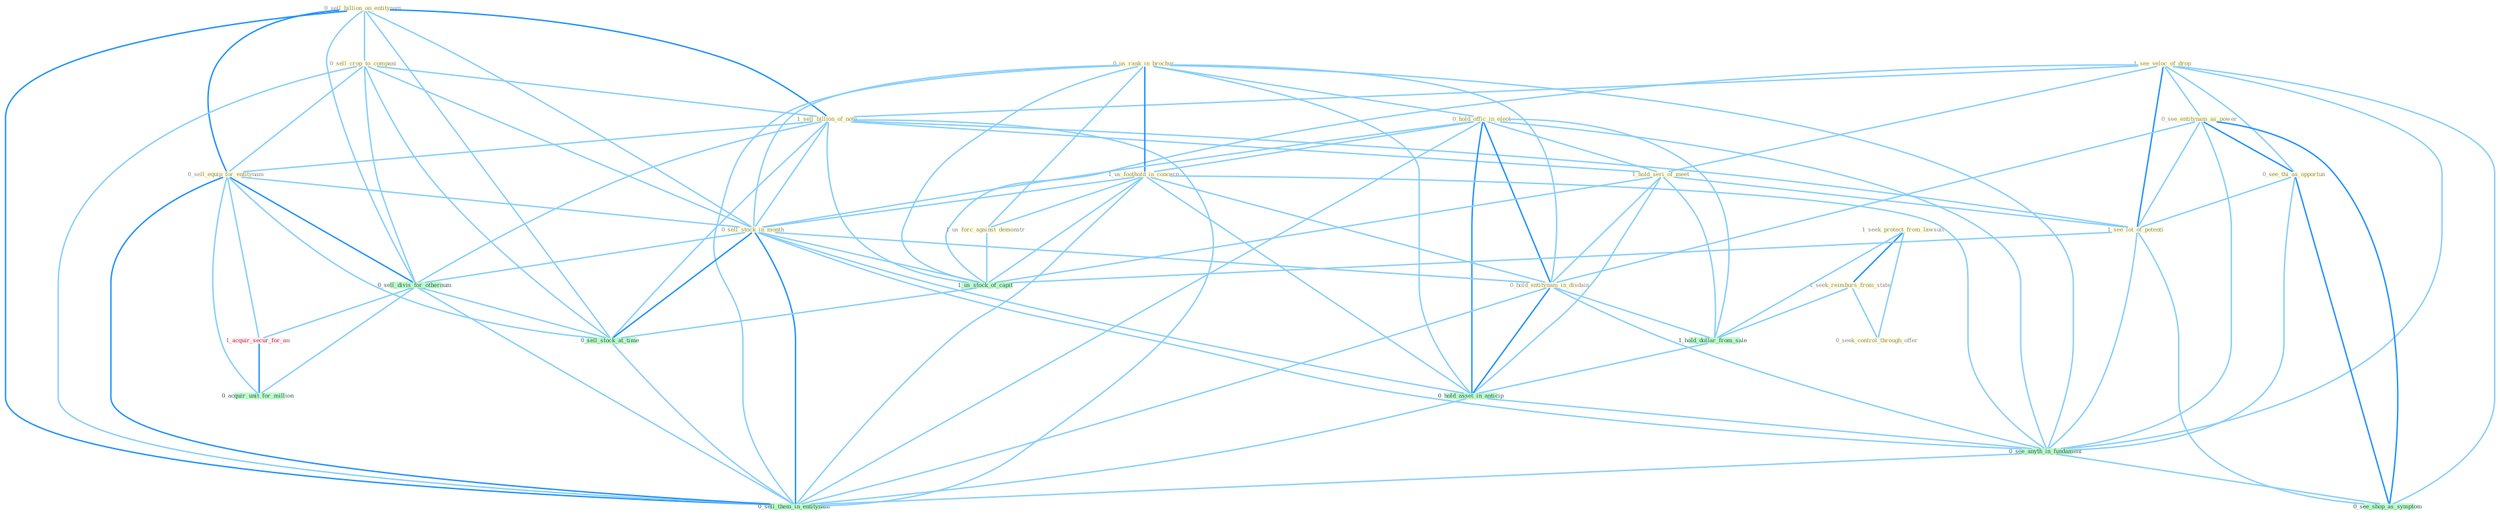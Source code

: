 Graph G{ 
    node
    [shape=polygon,style=filled,width=.5,height=.06,color="#BDFCC9",fixedsize=true,fontsize=4,
    fontcolor="#2f4f4f"];
    {node
    [color="#ffffe0", fontcolor="#8b7d6b"] "0_sell_billion_on_entitynam " "0_sell_crop_to_compani " "1_see_veloc_of_drop " "1_seek_protect_from_lawsuit " "1_sell_billion_of_note " "0_see_entitynam_as_power " "0_us_rank_in_brochur " "0_hold_offic_in_elect " "1_seek_reimburs_from_state " "1_hold_seri_of_meet " "1_us_foothold_in_concern " "0_sell_equip_for_entitynam " "0_see_thi_as_opportun " "0_sell_stock_in_month " "0_seek_control_through_offer " "1_see_lot_of_potenti " "0_hold_entitynam_in_disdain " "1_us_forc_against_demonstr "}
{node [color="#fff0f5", fontcolor="#b22222"] "1_acquir_secur_for_an "}
edge [color="#B0E2FF"];

	"0_sell_billion_on_entitynam " -- "0_sell_crop_to_compani " [w="1", color="#87cefa" ];
	"0_sell_billion_on_entitynam " -- "1_sell_billion_of_note " [w="2", color="#1e90ff" , len=0.8];
	"0_sell_billion_on_entitynam " -- "0_sell_equip_for_entitynam " [w="2", color="#1e90ff" , len=0.8];
	"0_sell_billion_on_entitynam " -- "0_sell_stock_in_month " [w="1", color="#87cefa" ];
	"0_sell_billion_on_entitynam " -- "0_sell_divis_for_othernum " [w="1", color="#87cefa" ];
	"0_sell_billion_on_entitynam " -- "0_sell_stock_at_time " [w="1", color="#87cefa" ];
	"0_sell_billion_on_entitynam " -- "0_sell_them_in_entitynam " [w="2", color="#1e90ff" , len=0.8];
	"0_sell_crop_to_compani " -- "1_sell_billion_of_note " [w="1", color="#87cefa" ];
	"0_sell_crop_to_compani " -- "0_sell_equip_for_entitynam " [w="1", color="#87cefa" ];
	"0_sell_crop_to_compani " -- "0_sell_stock_in_month " [w="1", color="#87cefa" ];
	"0_sell_crop_to_compani " -- "0_sell_divis_for_othernum " [w="1", color="#87cefa" ];
	"0_sell_crop_to_compani " -- "0_sell_stock_at_time " [w="1", color="#87cefa" ];
	"0_sell_crop_to_compani " -- "0_sell_them_in_entitynam " [w="1", color="#87cefa" ];
	"1_see_veloc_of_drop " -- "1_sell_billion_of_note " [w="1", color="#87cefa" ];
	"1_see_veloc_of_drop " -- "0_see_entitynam_as_power " [w="1", color="#87cefa" ];
	"1_see_veloc_of_drop " -- "1_hold_seri_of_meet " [w="1", color="#87cefa" ];
	"1_see_veloc_of_drop " -- "0_see_thi_as_opportun " [w="1", color="#87cefa" ];
	"1_see_veloc_of_drop " -- "1_see_lot_of_potenti " [w="2", color="#1e90ff" , len=0.8];
	"1_see_veloc_of_drop " -- "1_us_stock_of_capit " [w="1", color="#87cefa" ];
	"1_see_veloc_of_drop " -- "0_see_anyth_in_fundament " [w="1", color="#87cefa" ];
	"1_see_veloc_of_drop " -- "0_see_shop_as_symptom " [w="1", color="#87cefa" ];
	"1_seek_protect_from_lawsuit " -- "1_seek_reimburs_from_state " [w="2", color="#1e90ff" , len=0.8];
	"1_seek_protect_from_lawsuit " -- "0_seek_control_through_offer " [w="1", color="#87cefa" ];
	"1_seek_protect_from_lawsuit " -- "1_hold_dollar_from_sale " [w="1", color="#87cefa" ];
	"1_sell_billion_of_note " -- "1_hold_seri_of_meet " [w="1", color="#87cefa" ];
	"1_sell_billion_of_note " -- "0_sell_equip_for_entitynam " [w="1", color="#87cefa" ];
	"1_sell_billion_of_note " -- "0_sell_stock_in_month " [w="1", color="#87cefa" ];
	"1_sell_billion_of_note " -- "1_see_lot_of_potenti " [w="1", color="#87cefa" ];
	"1_sell_billion_of_note " -- "0_sell_divis_for_othernum " [w="1", color="#87cefa" ];
	"1_sell_billion_of_note " -- "1_us_stock_of_capit " [w="1", color="#87cefa" ];
	"1_sell_billion_of_note " -- "0_sell_stock_at_time " [w="1", color="#87cefa" ];
	"1_sell_billion_of_note " -- "0_sell_them_in_entitynam " [w="1", color="#87cefa" ];
	"0_see_entitynam_as_power " -- "0_see_thi_as_opportun " [w="2", color="#1e90ff" , len=0.8];
	"0_see_entitynam_as_power " -- "1_see_lot_of_potenti " [w="1", color="#87cefa" ];
	"0_see_entitynam_as_power " -- "0_hold_entitynam_in_disdain " [w="1", color="#87cefa" ];
	"0_see_entitynam_as_power " -- "0_see_anyth_in_fundament " [w="1", color="#87cefa" ];
	"0_see_entitynam_as_power " -- "0_see_shop_as_symptom " [w="2", color="#1e90ff" , len=0.8];
	"0_us_rank_in_brochur " -- "0_hold_offic_in_elect " [w="1", color="#87cefa" ];
	"0_us_rank_in_brochur " -- "1_us_foothold_in_concern " [w="2", color="#1e90ff" , len=0.8];
	"0_us_rank_in_brochur " -- "0_sell_stock_in_month " [w="1", color="#87cefa" ];
	"0_us_rank_in_brochur " -- "0_hold_entitynam_in_disdain " [w="1", color="#87cefa" ];
	"0_us_rank_in_brochur " -- "1_us_forc_against_demonstr " [w="1", color="#87cefa" ];
	"0_us_rank_in_brochur " -- "1_us_stock_of_capit " [w="1", color="#87cefa" ];
	"0_us_rank_in_brochur " -- "0_hold_asset_in_anticip " [w="1", color="#87cefa" ];
	"0_us_rank_in_brochur " -- "0_see_anyth_in_fundament " [w="1", color="#87cefa" ];
	"0_us_rank_in_brochur " -- "0_sell_them_in_entitynam " [w="1", color="#87cefa" ];
	"0_hold_offic_in_elect " -- "1_hold_seri_of_meet " [w="1", color="#87cefa" ];
	"0_hold_offic_in_elect " -- "1_us_foothold_in_concern " [w="1", color="#87cefa" ];
	"0_hold_offic_in_elect " -- "0_sell_stock_in_month " [w="1", color="#87cefa" ];
	"0_hold_offic_in_elect " -- "0_hold_entitynam_in_disdain " [w="2", color="#1e90ff" , len=0.8];
	"0_hold_offic_in_elect " -- "1_hold_dollar_from_sale " [w="1", color="#87cefa" ];
	"0_hold_offic_in_elect " -- "0_hold_asset_in_anticip " [w="2", color="#1e90ff" , len=0.8];
	"0_hold_offic_in_elect " -- "0_see_anyth_in_fundament " [w="1", color="#87cefa" ];
	"0_hold_offic_in_elect " -- "0_sell_them_in_entitynam " [w="1", color="#87cefa" ];
	"1_seek_reimburs_from_state " -- "0_seek_control_through_offer " [w="1", color="#87cefa" ];
	"1_seek_reimburs_from_state " -- "1_hold_dollar_from_sale " [w="1", color="#87cefa" ];
	"1_hold_seri_of_meet " -- "1_see_lot_of_potenti " [w="1", color="#87cefa" ];
	"1_hold_seri_of_meet " -- "0_hold_entitynam_in_disdain " [w="1", color="#87cefa" ];
	"1_hold_seri_of_meet " -- "1_us_stock_of_capit " [w="1", color="#87cefa" ];
	"1_hold_seri_of_meet " -- "1_hold_dollar_from_sale " [w="1", color="#87cefa" ];
	"1_hold_seri_of_meet " -- "0_hold_asset_in_anticip " [w="1", color="#87cefa" ];
	"1_us_foothold_in_concern " -- "0_sell_stock_in_month " [w="1", color="#87cefa" ];
	"1_us_foothold_in_concern " -- "0_hold_entitynam_in_disdain " [w="1", color="#87cefa" ];
	"1_us_foothold_in_concern " -- "1_us_forc_against_demonstr " [w="1", color="#87cefa" ];
	"1_us_foothold_in_concern " -- "1_us_stock_of_capit " [w="1", color="#87cefa" ];
	"1_us_foothold_in_concern " -- "0_hold_asset_in_anticip " [w="1", color="#87cefa" ];
	"1_us_foothold_in_concern " -- "0_see_anyth_in_fundament " [w="1", color="#87cefa" ];
	"1_us_foothold_in_concern " -- "0_sell_them_in_entitynam " [w="1", color="#87cefa" ];
	"0_sell_equip_for_entitynam " -- "0_sell_stock_in_month " [w="1", color="#87cefa" ];
	"0_sell_equip_for_entitynam " -- "0_sell_divis_for_othernum " [w="2", color="#1e90ff" , len=0.8];
	"0_sell_equip_for_entitynam " -- "1_acquir_secur_for_an " [w="1", color="#87cefa" ];
	"0_sell_equip_for_entitynam " -- "0_sell_stock_at_time " [w="1", color="#87cefa" ];
	"0_sell_equip_for_entitynam " -- "0_acquir_unit_for_million " [w="1", color="#87cefa" ];
	"0_sell_equip_for_entitynam " -- "0_sell_them_in_entitynam " [w="2", color="#1e90ff" , len=0.8];
	"0_see_thi_as_opportun " -- "1_see_lot_of_potenti " [w="1", color="#87cefa" ];
	"0_see_thi_as_opportun " -- "0_see_anyth_in_fundament " [w="1", color="#87cefa" ];
	"0_see_thi_as_opportun " -- "0_see_shop_as_symptom " [w="2", color="#1e90ff" , len=0.8];
	"0_sell_stock_in_month " -- "0_hold_entitynam_in_disdain " [w="1", color="#87cefa" ];
	"0_sell_stock_in_month " -- "0_sell_divis_for_othernum " [w="1", color="#87cefa" ];
	"0_sell_stock_in_month " -- "1_us_stock_of_capit " [w="1", color="#87cefa" ];
	"0_sell_stock_in_month " -- "0_hold_asset_in_anticip " [w="1", color="#87cefa" ];
	"0_sell_stock_in_month " -- "0_sell_stock_at_time " [w="2", color="#1e90ff" , len=0.8];
	"0_sell_stock_in_month " -- "0_see_anyth_in_fundament " [w="1", color="#87cefa" ];
	"0_sell_stock_in_month " -- "0_sell_them_in_entitynam " [w="2", color="#1e90ff" , len=0.8];
	"1_see_lot_of_potenti " -- "1_us_stock_of_capit " [w="1", color="#87cefa" ];
	"1_see_lot_of_potenti " -- "0_see_anyth_in_fundament " [w="1", color="#87cefa" ];
	"1_see_lot_of_potenti " -- "0_see_shop_as_symptom " [w="1", color="#87cefa" ];
	"0_hold_entitynam_in_disdain " -- "1_hold_dollar_from_sale " [w="1", color="#87cefa" ];
	"0_hold_entitynam_in_disdain " -- "0_hold_asset_in_anticip " [w="2", color="#1e90ff" , len=0.8];
	"0_hold_entitynam_in_disdain " -- "0_see_anyth_in_fundament " [w="1", color="#87cefa" ];
	"0_hold_entitynam_in_disdain " -- "0_sell_them_in_entitynam " [w="1", color="#87cefa" ];
	"1_us_forc_against_demonstr " -- "1_us_stock_of_capit " [w="1", color="#87cefa" ];
	"0_sell_divis_for_othernum " -- "1_acquir_secur_for_an " [w="1", color="#87cefa" ];
	"0_sell_divis_for_othernum " -- "0_sell_stock_at_time " [w="1", color="#87cefa" ];
	"0_sell_divis_for_othernum " -- "0_acquir_unit_for_million " [w="1", color="#87cefa" ];
	"0_sell_divis_for_othernum " -- "0_sell_them_in_entitynam " [w="1", color="#87cefa" ];
	"1_acquir_secur_for_an " -- "0_acquir_unit_for_million " [w="2", color="#1e90ff" , len=0.8];
	"1_us_stock_of_capit " -- "0_sell_stock_at_time " [w="1", color="#87cefa" ];
	"1_hold_dollar_from_sale " -- "0_hold_asset_in_anticip " [w="1", color="#87cefa" ];
	"0_hold_asset_in_anticip " -- "0_see_anyth_in_fundament " [w="1", color="#87cefa" ];
	"0_hold_asset_in_anticip " -- "0_sell_them_in_entitynam " [w="1", color="#87cefa" ];
	"0_sell_stock_at_time " -- "0_sell_them_in_entitynam " [w="1", color="#87cefa" ];
	"0_see_anyth_in_fundament " -- "0_see_shop_as_symptom " [w="1", color="#87cefa" ];
	"0_see_anyth_in_fundament " -- "0_sell_them_in_entitynam " [w="1", color="#87cefa" ];
}